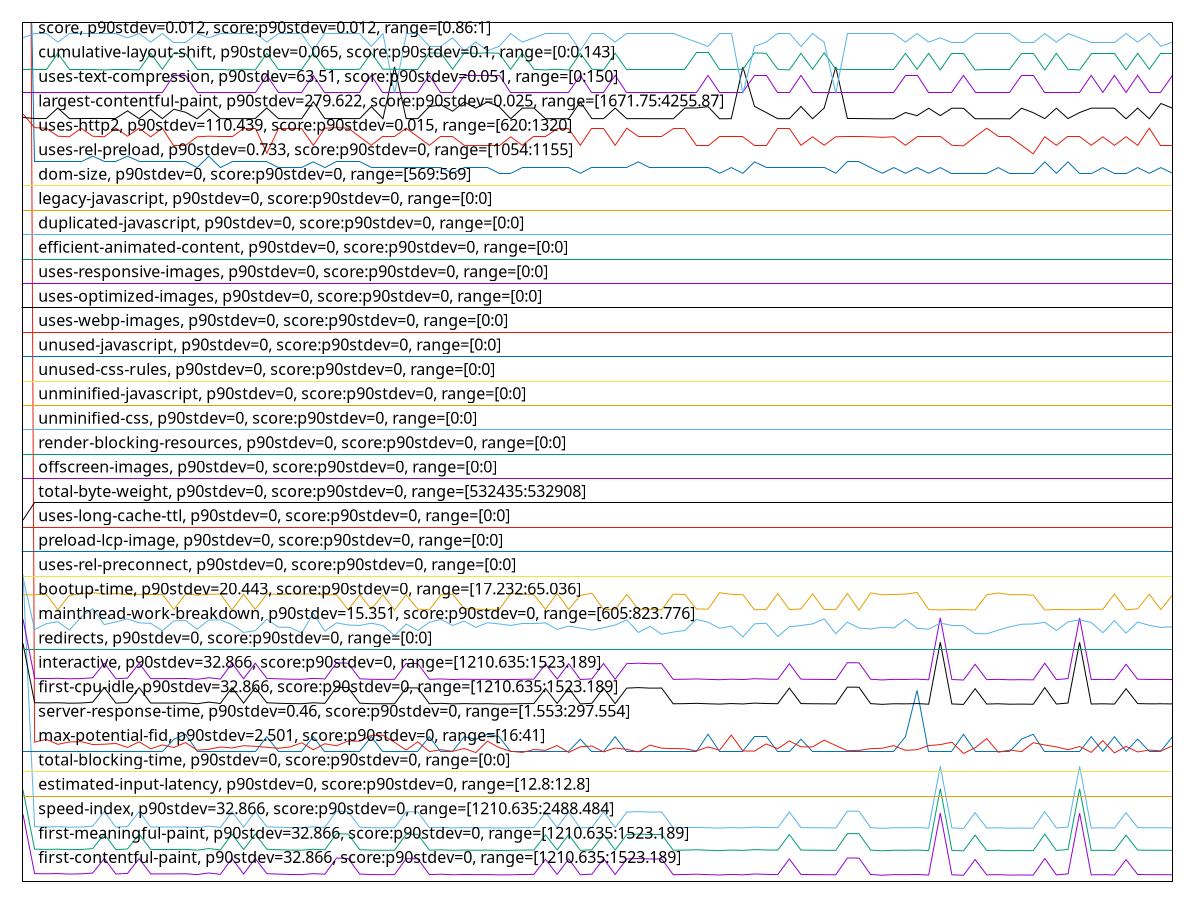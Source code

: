 reset

$firstContentfulPaintP90Stdev32866ScoreP90Stdev0Range12106351523189 <<EOF
0 2.7489579141931646
1 0.3246966432681955
2 0.315458730053356
3 0.3241316557244751
4 0.30433752502612066
5 0.31273651734270835
6 0.34590201990908653
7 0.9409977742914961
8 0.30693010856007064
9 0.33193631049507566
10 0.9387378241166182
11 0.3119783089507049
12 0.31109047138200374
13 0.31179242560298626
14 0.3168919884975967
15 0.2828288650284261
16 0.34919166599697604
17 0.2926562241222115
18 0.9419108854732645
19 0.3067784668816689
20 0.9435915807422077
21 0.3218105597115333
22 0.3022072040279422
23 0.2879406570906493
24 0.2841838567999435
25 0.321032784651349
26 0.298704770423587
27 0.9589746506825616
28 0.9435915807422077
29 0.30534520843742996
30 0.28392459844654816
31 0.2802240523268633
32 0.282647873347754
33 0.9346630654679764
34 0.9296381004958061
35 0.28204375246767377
36 0.29901783711447827
37 0.2763522978605977
38 0.28824638628097254
39 0.27962237728030637
40 0.28424255680448596
41 0.2712551807995123
42 0.2748236519089762
43 0.2858078902589476
44 0.29027153643768067
45 0.9100661330090833
46 0.29335328667614924
47 0.9221077867186587
48 0.2753641811174674
49 0.30183543733250673
50 0.9326741951751867
51 0.2869134070111592
52 0.9237827750427154
53 0.9436229689390796
54 0.9220507172697978
55 0.9253921335005817
56 0.2811045523949982
57 0.2862677069611941
58 0.2998225163434096
59 0.2810262857222767
60 0.26778943469799543
61 0.28989243224167893
62 0.2733879476312122
63 0.3077959336270677
64 0.2915213573677278
65 0.2838267651056441
66 0.924045294507474
67 0.28880892799116964
68 0.28179916911541447
69 0.2790794022382901
70 0.2746182018930785
71 0.9631350135044965
72 0.9591943680606754
73 0.28658811115265515
74 0.25743622139685307
75 0.2822956733205011
76 0.27770239796507035
77 0.28855211547129755
78 0.2647859511322501
79 2.8036671337043924
80 0.27404832268231516
81 0.2554771087452554
82 0.8999220384741271
83 0.27017901404956746
84 0.2818383024517779
85 0.2631350135044972
86 0.2687066222689669
87 0.26105605501029316
88 0.9427954619306007
89 0.2700126973700332
90 0.3119538506154793
91 2.7971041470854345
92 0.2727495850818151
93 0.28022894399390985
94 0.2695137473314233
95 0.897371034110062
96 0.2885154279684592
97 0.2776975062980238
98 0.28079393153762844
99 0.2754889186271221
EOF

$firstMeaningfulPaintP90Stdev32866ScoreP90Stdev0Range12106351523189 <<EOF
0 3.7489579141931646
1 1.3246966432681955
2 1.315458730053356
3 1.324131655724475
4 1.3043375250261207
5 1.3127365173427084
6 1.3459020199090865
7 1.9409977742914961
8 1.3069301085600706
9 1.3319363104950757
10 1.9387378241166182
11 1.3119783089507049
12 1.3110904713820037
13 1.3117924256029863
14 1.3168919884975967
15 1.282828865028426
16 1.349191665996976
17 1.2926562241222115
18 1.9419108854732645
19 1.3067784668816689
20 1.9435915807422077
21 1.3218105597115333
22 1.3022072040279422
23 1.2879406570906493
24 1.2841838567999435
25 1.321032784651349
26 1.298704770423587
27 1.9589746506825616
28 1.9435915807422077
29 1.30534520843743
30 1.2839245984465482
31 1.2802240523268633
32 1.282647873347754
33 1.9346630654679764
34 1.929638100495806
35 1.2820437524676738
36 1.2990178371144783
37 1.2763522978605977
38 1.2882463862809725
39 1.2796223772803064
40 1.284242556804486
41 1.2712551807995123
42 1.2748236519089762
43 1.2858078902589476
44 1.2902715364376807
45 1.9100661330090833
46 1.2933532866761492
47 1.9221077867186587
48 1.2753641811174674
49 1.3018354373325067
50 1.9326741951751867
51 1.2869134070111592
52 1.9237827750427154
53 1.9436229689390796
54 1.9220507172697978
55 1.9253921335005817
56 1.2811045523949982
57 1.286267706961194
58 1.2998225163434096
59 1.2810262857222767
60 1.2677894346979954
61 1.289892432241679
62 1.2733879476312122
63 1.3077959336270677
64 1.2915213573677278
65 1.283826765105644
66 1.924045294507474
67 1.2888089279911696
68 1.2817991691154145
69 1.27907940223829
70 1.2746182018930785
71 1.9631350135044965
72 1.9591943680606754
73 1.2865881111526551
74 1.257436221396853
75 1.282295673320501
76 1.2777023979650703
77 1.2885521154712976
78 1.2647859511322501
79 3.8036671337043924
80 1.2740483226823152
81 1.2554771087452554
82 1.899922038474127
83 1.2701790140495675
84 1.2818383024517779
85 1.2631350135044972
86 1.268706622268967
87 1.2610560550102932
88 1.9427954619306007
89 1.2700126973700332
90 1.3119538506154793
91 3.7971041470854345
92 1.2727495850818151
93 1.2802289439939099
94 1.2695137473314233
95 1.897371034110062
96 1.2885154279684592
97 1.2776975062980238
98 1.2807939315376284
99 1.275488918627122
EOF

$speedIndexP90Stdev32866ScoreP90Stdev0Range12106352488484 <<EOF
0 12.594256765360024
1 2.245451200327116
2 2.2362132871122764
3 2.2448862127833955
4 2.225092082085041
5 2.2334910744016288
6 2.266656576968007
7 2.8617523313504165
8 2.227684665618991
9 2.252690867553996
10 2.8594923811755386
11 2.2327328660096253
12 2.231845028440924
13 2.2325469826619067
14 2.237646545556517
15 2.2035834220873465
16 2.2699462230558964
17 2.213410781181132
18 2.862665442532185
19 2.2275330239405893
20 2.864346137801128
21 2.2425651167704537
22 2.2229617610868626
23 2.2086952141495697
24 2.204938413858864
25 2.2417873417102694
26 2.2194593274825074
27 2.879729207741482
28 2.864346137801128
29 2.2260997654963504
30 2.2046791555054686
31 2.2009786093857837
32 2.2034024304066744
33 2.855417622526897
34 2.8503926575547265
35 2.202798309526594
36 2.2197723941733987
37 2.197106854919518
38 2.209000943339893
39 2.2003769343392268
40 2.2049971138634064
41 2.1920097378584327
42 2.1955782089678966
43 2.206562447317868
44 2.211026093496601
45 2.8308206900680037
46 2.2141078437350696
47 2.842862343777579
48 2.196118738176388
49 2.222589994391427
50 2.853428752234107
51 2.2076679640700796
52 2.844537332101636
53 2.864377525998
54 2.842805274328718
55 2.846146690559502
56 2.2018591094539186
57 2.2070222640201145
58 2.22057707340233
59 2.201780842781197
60 2.188543991756916
61 2.2106469893005993
62 2.1941425046901326
63 2.228550490685988
64 2.212275914426648
65 2.2045813221645645
66 2.8447998515663944
67 2.20956348505009
68 2.202553726174335
69 2.1998339592972105
70 2.195372758951999
71 2.883889570563417
72 2.8799489251195958
73 2.2073426682115755
74 2.1781907784557735
75 2.2030502303794215
76 2.1984569550239907
77 2.209306672530218
78 2.1855405081911705
79 4.724421690763313
80 2.1948028797412356
81 2.176231665804176
82 2.8206765955330475
83 2.190933571108488
84 2.2025928595106983
85 2.1838895705634176
86 2.1894611793278873
87 2.1818106120692136
88 2.863550018989521
89 2.1907672544289536
90 2.2327084076743997
91 4.717858704144355
92 2.1935041421407355
93 2.2009835010528302
94 2.1902683043903437
95 2.8181255911689824
96 2.2092699850273796
97 2.198452063356944
98 2.201548488596549
99 2.1962434756860425
EOF

$estimatedInputLatencyP90Stdev0ScoreP90Stdev0Range128128 <<EOF
0 3.5000000000001847
1 3.5000000000001847
2 3.5000000000001847
3 3.5000000000001847
4 3.5000000000001847
5 3.5000000000001847
6 3.5000000000001847
7 3.5000000000001847
8 3.5000000000001847
9 3.5000000000001847
10 3.5000000000001847
11 3.5000000000001847
12 3.5000000000001847
13 3.5000000000001847
14 3.5000000000001847
15 3.5000000000001847
16 3.5000000000001847
17 3.5000000000001847
18 3.5000000000001847
19 3.5000000000001847
20 3.5000000000001847
21 3.5000000000001847
22 3.5000000000001847
23 3.5000000000001847
24 3.5000000000001847
25 3.5000000000001847
26 3.5000000000001847
27 3.5000000000001847
28 3.5000000000001847
29 3.5000000000001847
30 3.5000000000001847
31 3.5000000000001847
32 3.5000000000001847
33 3.5000000000001847
34 3.5000000000001847
35 3.5000000000001847
36 3.5000000000001847
37 3.5000000000001847
38 3.5000000000001847
39 3.5000000000001847
40 3.5000000000001847
41 3.5000000000001847
42 3.5000000000001847
43 3.5000000000001847
44 3.5000000000001847
45 3.5000000000001847
46 3.5000000000001847
47 3.5000000000001847
48 3.5000000000001847
49 3.5000000000001847
50 3.5000000000001847
51 3.5000000000001847
52 3.5000000000001847
53 3.5000000000001847
54 3.5000000000001847
55 3.5000000000001847
56 3.5000000000001847
57 3.5000000000001847
58 3.5000000000001847
59 3.5000000000001847
60 3.5000000000001847
61 3.5000000000001847
62 3.5000000000001847
63 3.5000000000001847
64 3.5000000000001847
65 3.5000000000001847
66 3.5000000000001847
67 3.5000000000001847
68 3.5000000000001847
69 3.5000000000001847
70 3.5000000000001847
71 3.5000000000001847
72 3.5000000000001847
73 3.5000000000001847
74 3.5000000000001847
75 3.5000000000001847
76 3.5000000000001847
77 3.5000000000001847
78 3.5000000000001847
79 3.5000000000001847
80 3.5000000000001847
81 3.5000000000001847
82 3.5000000000001847
83 3.5000000000001847
84 3.5000000000001847
85 3.5000000000001847
86 3.5000000000001847
87 3.5000000000001847
88 3.5000000000001847
89 3.5000000000001847
90 3.5000000000001847
91 3.5000000000001847
92 3.5000000000001847
93 3.5000000000001847
94 3.5000000000001847
95 3.5000000000001847
96 3.5000000000001847
97 3.5000000000001847
98 3.5000000000001847
99 3.5000000000001847
EOF

$totalBlockingTimeP90Stdev0ScoreP90Stdev0Range00 <<EOF
0 4.5
1 4.5
2 4.5
3 4.5
4 4.5
5 4.5
6 4.5
7 4.5
8 4.5
9 4.5
10 4.5
11 4.5
12 4.5
13 4.5
14 4.5
15 4.5
16 4.5
17 4.5
18 4.5
19 4.5
20 4.5
21 4.5
22 4.5
23 4.5
24 4.5
25 4.5
26 4.5
27 4.5
28 4.5
29 4.5
30 4.5
31 4.5
32 4.5
33 4.5
34 4.5
35 4.5
36 4.5
37 4.5
38 4.5
39 4.5
40 4.5
41 4.5
42 4.5
43 4.5
44 4.5
45 4.5
46 4.5
47 4.5
48 4.5
49 4.5
50 4.5
51 4.5
52 4.5
53 4.5
54 4.5
55 4.5
56 4.5
57 4.5
58 4.5
59 4.5
60 4.5
61 4.5
62 4.5
63 4.5
64 4.5
65 4.5
66 4.5
67 4.5
68 4.5
69 4.5
70 4.5
71 4.5
72 4.5
73 4.5
74 4.5
75 4.5
76 4.5
77 4.5
78 4.5
79 4.5
80 4.5
81 4.5
82 4.5
83 4.5
84 4.5
85 4.5
86 4.5
87 4.5
88 4.5
89 4.5
90 4.5
91 4.5
92 4.5
93 4.5
94 4.5
95 4.5
96 4.5
97 4.5
98 4.5
99 4.5
EOF

$maxPotentialFidP90Stdev2501ScoreP90Stdev0Range1641 <<EOF
0 5.332
1 5.332
2 5.332
3 5.332
4 5.332
5 5.332
6 5.332
7 5.332
8 5.332
9 5.332
10 5.332
11 5.332
12 5.332
13 5.832
14 6.032
15 5.332
16 5.332
17 5.332
18 5.332
19 5.332
20 5.332
21 5.932
22 5.332
23 5.332
24 5.332
25 5.932
26 5.332
27 5.332
28 5.332
29 5.332
30 5.932
31 5.332
32 5.332
33 5.332
34 5.332
35 5.932
36 5.332
37 5.332
38 5.932
39 5.832
40 6.032
41 5.932
42 5.332
43 5.332
44 5.332
45 5.332
46 5.332
47 5.332
48 5.832
49 5.332
50 5.332
51 5.932
52 5.332
53 5.332
54 5.332
55 5.332
56 5.332
57 5.332
58 5.332
59 6.032
60 5.332
61 5.332
62 5.332
63 5.932
64 5.932
65 5.332
66 5.332
67 5.832
68 5.332
69 5.332
70 5.332
71 5.332
72 5.332
73 5.332
74 5.332
75 5.332
76 5.932
77 7.832
78 5.332
79 5.332
80 5.332
81 6.032
82 5.332
83 5.332
84 5.332
85 5.332
86 5.832
87 6.032
88 5.332
89 5.332
90 5.332
91 5.332
92 5.932
93 5.332
94 5.932
95 5.332
96 5.832
97 5.332
98 5.332
99 5.932
EOF

$serverResponseTimeP90Stdev046ScoreP90Stdev0Range1553297554 <<EOF
0 103.58766777408636
1 5.706936877076412
2 5.823880398671096
3 5.619229235880399
4 5.716239202657808
5 5.729860465116279
6 5.61158803986711
7 5.623215946843854
8 5.655774086378737
9 5.491654485049834
10 5.723215946843854
11 5.436504983388704
12 5.595641196013289
13 5.490990033222591
14 5.6913222591362125
15 5.378365448504983
16 5.417900332225914
17 5.509926910299003
18 5.471056478405315
19 5.564079734219269
20 5.539495016611296
21 5.498963455149502
22 5.45909634551495
23 5.512252491694352
24 5.684013289036545
25 5.397634551495017
26 5.644478405315614
27 5.55643853820598
28 5.759428571428572
29 5.747136212624585
30 5.986671096345515
31 5.989328903654485
32 5.701621262458472
33 5.384677740863787
34 5.721554817275748
35 5.321222591362126
36 5.399295681063123
37 5.332186046511628
38 5.44846511627907
39 5.281355481727575
40 5.749129568106312
41 5.486006644518272
42 5.334511627906977
43 5.289328903654485
44 5.405940199335548
45 5.374046511627907
46 5.5717209302325585
47 5.286671096345515
48 5.521222591362126
49 5.549461794019933
50 5.310923588039867
51 5.469395348837209
52 5.412916943521594
53 5.311255813953489
54 5.588996677740864
55 5.461089700996678
56 5.447136212624585
57 5.437169435215947
58 5.3497940199335545
59 5.511920265780731
60 5.381687707641196
61 5.999960132890365
62 5.348132890365449
63 5.342152823920266
64 5.6358405315614615
65 5.441488372093024
66 5.757435215946844
67 5.518564784053156
68 5.513913621262459
69 5.791986710963455
70 5.571720930232558
71 5.359760797342193
72 5.371388704318937
73 5.4404916943521595
74 5.459096345514951
75 5.564744186046512
76 5.375707641196013
77 5.397966777408638
78 5.569395348837209
79 5.606936877076412
80 5.708265780730897
81 5.248465116279069
82 5.4783654485049835
83 5.855441860465117
84 5.295641196013289
85 5.386338870431894
86 5.321887043189369
87 5.68534219269103
88 5.592318936877076
89 5.513913621262459
90 5.397634551495017
91 5.530857142857143
92 5.2889966777408635
93 5.772385382059801
94 5.269063122923588
95 5.530524916943522
96 5.3076013289036545
97 5.386006644518273
98 5.349129568106313
99 5.554445182724253
EOF

$firstCpuIdleP90Stdev32866ScoreP90Stdev0Range12106351523189 <<EOF
0 9.748957914193165
1 7.3246966432681955
2 7.315458730053356
3 7.324131655724475
4 7.304337525026121
5 7.312736517342708
6 7.3459020199090865
7 7.940997774291496
8 7.306930108560071
9 7.331936310495076
10 7.938737824116618
11 7.311978308950705
12 7.311090471382004
13 7.311792425602986
14 7.316891988497597
15 7.282828865028426
16 7.349191665996976
17 7.2926562241222115
18 7.9419108854732645
19 7.306778466881669
20 7.943591580742208
21 7.321810559711533
22 7.302207204027942
23 7.287940657090649
24 7.2841838567999435
25 7.321032784651349
26 7.298704770423587
27 7.958974650682562
28 7.943591580742208
29 7.30534520843743
30 7.283924598446548
31 7.280224052326863
32 7.282647873347754
33 7.934663065467976
34 7.929638100495806
35 7.282043752467674
36 7.299017837114478
37 7.276352297860598
38 7.2882463862809725
39 7.279622377280306
40 7.284242556804486
41 7.271255180799512
42 7.274823651908976
43 7.285807890258948
44 7.290271536437681
45 7.910066133009083
46 7.293353286676149
47 7.922107786718659
48 7.275364181117467
49 7.301835437332507
50 7.932674195175187
51 7.286913407011159
52 7.923782775042715
53 7.94362296893908
54 7.922050717269798
55 7.925392133500582
56 7.281104552394998
57 7.286267706961194
58 7.29982251634341
59 7.281026285722277
60 7.267789434697995
61 7.289892432241679
62 7.273387947631212
63 7.307795933627068
64 7.291521357367728
65 7.283826765105644
66 7.924045294507474
67 7.28880892799117
68 7.2817991691154145
69 7.27907940223829
70 7.2746182018930785
71 7.9631350135044965
72 7.959194368060675
73 7.286588111152655
74 7.257436221396853
75 7.282295673320501
76 7.27770239796507
77 7.2885521154712976
78 7.26478595113225
79 9.803667133704392
80 7.274048322682315
81 7.255477108745255
82 7.899922038474127
83 7.2701790140495675
84 7.281838302451778
85 7.263135013504497
86 7.268706622268967
87 7.261056055010293
88 7.942795461930601
89 7.270012697370033
90 7.311953850615479
91 9.797104147085435
92 7.272749585081815
93 7.28022894399391
94 7.269513747331423
95 7.897371034110062
96 7.288515427968459
97 7.277697506298024
98 7.280793931537628
99 7.275488918627122
EOF

$interactiveP90Stdev32866ScoreP90Stdev0Range12106351523189 <<EOF
0 10.748957914193165
1 8.324696643268195
2 8.315458730053356
3 8.324131655724475
4 8.30433752502612
5 8.312736517342708
6 8.345902019909087
7 8.940997774291496
8 8.30693010856007
9 8.331936310495076
10 8.938737824116618
11 8.311978308950705
12 8.311090471382004
13 8.311792425602986
14 8.316891988497597
15 8.282828865028426
16 8.349191665996976
17 8.292656224122211
18 8.941910885473265
19 8.306778466881669
20 8.943591580742208
21 8.321810559711533
22 8.302207204027942
23 8.28794065709065
24 8.284183856799944
25 8.321032784651349
26 8.298704770423587
27 8.958974650682562
28 8.943591580742208
29 8.30534520843743
30 8.283924598446548
31 8.280224052326863
32 8.282647873347754
33 8.934663065467976
34 8.929638100495806
35 8.282043752467674
36 8.299017837114478
37 8.276352297860598
38 8.288246386280973
39 8.279622377280306
40 8.284242556804486
41 8.271255180799512
42 8.274823651908976
43 8.285807890258948
44 8.29027153643768
45 8.910066133009083
46 8.29335328667615
47 8.922107786718659
48 8.275364181117467
49 8.301835437332507
50 8.932674195175187
51 8.28691340701116
52 8.923782775042715
53 8.94362296893908
54 8.922050717269798
55 8.925392133500582
56 8.281104552394998
57 8.286267706961194
58 8.29982251634341
59 8.281026285722277
60 8.267789434697995
61 8.289892432241679
62 8.273387947631212
63 8.307795933627068
64 8.291521357367728
65 8.283826765105644
66 8.924045294507474
67 8.28880892799117
68 8.281799169115414
69 8.27907940223829
70 8.274618201893079
71 8.963135013504496
72 8.959194368060675
73 8.286588111152655
74 8.257436221396853
75 8.282295673320501
76 8.27770239796507
77 8.288552115471298
78 8.26478595113225
79 10.803667133704392
80 8.274048322682315
81 8.255477108745255
82 8.899922038474127
83 8.270179014049567
84 8.281838302451778
85 8.263135013504497
86 8.268706622268967
87 8.261056055010293
88 8.9427954619306
89 8.270012697370033
90 8.31195385061548
91 10.797104147085435
92 8.272749585081815
93 8.28022894399391
94 8.269513747331423
95 8.897371034110062
96 8.28851542796846
97 8.277697506298024
98 8.280793931537628
99 8.275488918627122
EOF

$redirectsP90Stdev0ScoreP90Stdev0Range00 <<EOF
0 9.5
1 9.5
2 9.5
3 9.5
4 9.5
5 9.5
6 9.5
7 9.5
8 9.5
9 9.5
10 9.5
11 9.5
12 9.5
13 9.5
14 9.5
15 9.5
16 9.5
17 9.5
18 9.5
19 9.5
20 9.5
21 9.5
22 9.5
23 9.5
24 9.5
25 9.5
26 9.5
27 9.5
28 9.5
29 9.5
30 9.5
31 9.5
32 9.5
33 9.5
34 9.5
35 9.5
36 9.5
37 9.5
38 9.5
39 9.5
40 9.5
41 9.5
42 9.5
43 9.5
44 9.5
45 9.5
46 9.5
47 9.5
48 9.5
49 9.5
50 9.5
51 9.5
52 9.5
53 9.5
54 9.5
55 9.5
56 9.5
57 9.5
58 9.5
59 9.5
60 9.5
61 9.5
62 9.5
63 9.5
64 9.5
65 9.5
66 9.5
67 9.5
68 9.5
69 9.5
70 9.5
71 9.5
72 9.5
73 9.5
74 9.5
75 9.5
76 9.5
77 9.5
78 9.5
79 9.5
80 9.5
81 9.5
82 9.5
83 9.5
84 9.5
85 9.5
86 9.5
87 9.5
88 9.5
89 9.5
90 9.5
91 9.5
92 9.5
93 9.5
94 9.5
95 9.5
96 9.5
97 9.5
98 9.5
99 9.5
EOF

$mainthreadWorkBreakdownP90Stdev15351ScoreP90Stdev0Range605823776 <<EOF
0 12.459694662330197
1 10.31862585294305
2 10.560976468337474
3 10.64248912696894
4 10.300591288820865
5 10.828593329507044
6 11.179240609654993
7 10.525755500286975
8 10.634677125183337
9 10.76002627383458
10 10.595661756265542
11 10.577314712071933
12 10.271977042280465
13 10.677263694917414
14 10.690700337988652
15 10.337151457177477
16 10.713556023212803
17 10.717662904151515
18 10.525800140297173
19 10.204793826924302
20 10.276039283208977
21 10.74279522989605
22 10.420494356227278
23 10.410361073911101
24 10.178813340985904
25 10.979521204004843
26 10.254388878260315
27 10.596643836490017
28 10.50946189656272
29 10.490579172246665
30 10.582805433326953
31 10.482856450481474
32 10.07663235763026
33 10.546423825011159
34 10.282690644729295
35 10.619053121612142
36 10.735876028314518
37 10.48799005165487
38 10.671371213570563
39 10.411432434155984
40 10.601911357694025
41 10.551914546266183
42 10.489820292073212
43 10.56985983036796
44 10.567717109878194
45 10.596509916459404
46 10.325768254575596
47 10.4637058861042
48 10.383800267840062
49 10.299341368535167
50 10.397951151074547
51 10.505667495695425
52 10.719850264651487
53 10.202561826414135
54 10.455402844206365
55 10.128593329507044
56 10.219971430393471
57 10.281574644474205
58 10.739045469038961
59 10.623517122632485
60 10.372550985268791
61 10.461250685543016
62 10.018153944263762
63 10.555708947133471
64 10.578609272367833
65 10.037125948600217
66 10.43460059945156
67 10.48781149161405
68 10.554503666857983
69 10.7603833939162
70 10.151761494802628
71 10.623517122632485
72 10.387371468656339
73 10.344829538932466
74 10.419244435941582
75 10.387683948727762
76 10.73489394809005
77 10.372149225176965
78 10.334383776544861
79 10.588296154581979
80 10.490266692175247
81 10.477990689369305
82 10.160823416873924
83 10.146360053568014
84 10.301528729035141
85 10.432368598941398
86 10.539459983419423
87 10.550396785919268
88 10.618472801479504
89 10.286217205535362
90 10.634900325234359
91 10.720966264906576
92 10.6106607996939
93 10.193142784261209
94 10.686816657100952
95 10.17381365984312
96 10.632266564632356
97 10.493391492889483
98 10.408575473502964
99 10.433484599196479
EOF

$bootupTimeP90Stdev20443ScoreP90Stdev0Range1723265036 <<EOF
0 11.744153395885341
1 11.748070069725403
2 11.76753292588448
3 11.1339958681243
4 11.723545665834553
5 11.790129121115607
6 11.83465868985108
7 11.770425238874065
8 11.794889386244297
9 11.754155978307653
10 11.76735215632263
11 11.767291899802014
12 11.764640612894896
13 11.143636911422915
14 11.780126538693294
15 11.731137987432211
16 11.76439958681243
17 11.777294482224328
18 11.122848411810278
19 11.769822673667901
20 11.146167685288802
21 11.778077816992338
22 11.76012137384867
23 11.77952397348713
24 11.775727812688302
25 11.77922269088405
26 11.748070069725403
27 11.744936730653352
28 11.130561246449169
29 11.751323921838685
30 11.161533098045966
31 11.739152104674185
32 11.119775329258845
33 11.746382887148146
34 11.156230524231729
35 11.134959972454162
36 11.748491865369717
37 11.772112421451322
38 11.18153826289059
39 11.1553869329431
40 11.141949728845658
41 11.132911250753207
42 11.796034260136008
43 11.77295601273995
44 11.750661100111905
45 11.150325385211328
46 11.806277868640786
47 11.143034346216751
48 11.722822587587157
49 11.809109925109754
50 11.142190754928123
51 11.148035637427908
52 11.761025221657915
53 11.155688215546183
54 11.14502281139709
55 11.133935611603684
56 11.770726521477146
57 11.758253421709563
58 11.16412412843247
59 11.159424119824395
60 11.830742016011019
61 11.761989325987777
62 11.750299560988207
63 11.132670224670742
64 11.138394594129293
65 11.793985538435052
66 11.143154859257985
67 11.162376689334597
68 11.781873977791168
69 11.145745889644486
70 11.134056124644918
71 11.7974804166308
72 11.118811224928983
73 11.822125333562882
74 11.7454790393389
75 11.760061117328053
76 11.773920117069812
77 11.83893690281484
78 11.143154859257985
79 11.12411379874322
80 11.144781785314626
81 11.140624085392098
82 11.119293277093915
83 11.745057243694585
84 11.819413790135147
85 11.752348282689162
86 11.752589308771627
87 11.733066196091935
88 11.122125333562883
89 11.14634845485065
90 11.136948437634501
91 11.134417663768614
92 11.149059998278386
93 11.1524343634329
94 11.777716277868642
95 11.131103555134716
96 11.169848497891023
97 11.772232934492553
98 11.138153568046828
99 11.739152104674185
EOF

$usesRelPreconnectP90Stdev0ScoreP90Stdev0Range00 <<EOF
0 12.5
1 12.5
2 12.5
3 12.5
4 12.5
5 12.5
6 12.5
7 12.5
8 12.5
9 12.5
10 12.5
11 12.5
12 12.5
13 12.5
14 12.5
15 12.5
16 12.5
17 12.5
18 12.5
19 12.5
20 12.5
21 12.5
22 12.5
23 12.5
24 12.5
25 12.5
26 12.5
27 12.5
28 12.5
29 12.5
30 12.5
31 12.5
32 12.5
33 12.5
34 12.5
35 12.5
36 12.5
37 12.5
38 12.5
39 12.5
40 12.5
41 12.5
42 12.5
43 12.5
44 12.5
45 12.5
46 12.5
47 12.5
48 12.5
49 12.5
50 12.5
51 12.5
52 12.5
53 12.5
54 12.5
55 12.5
56 12.5
57 12.5
58 12.5
59 12.5
60 12.5
61 12.5
62 12.5
63 12.5
64 12.5
65 12.5
66 12.5
67 12.5
68 12.5
69 12.5
70 12.5
71 12.5
72 12.5
73 12.5
74 12.5
75 12.5
76 12.5
77 12.5
78 12.5
79 12.5
80 12.5
81 12.5
82 12.5
83 12.5
84 12.5
85 12.5
86 12.5
87 12.5
88 12.5
89 12.5
90 12.5
91 12.5
92 12.5
93 12.5
94 12.5
95 12.5
96 12.5
97 12.5
98 12.5
99 12.5
EOF

$preloadLcpImageP90Stdev0ScoreP90Stdev0Range00 <<EOF
0 13.5
1 13.5
2 13.5
3 13.5
4 13.5
5 13.5
6 13.5
7 13.5
8 13.5
9 13.5
10 13.5
11 13.5
12 13.5
13 13.5
14 13.5
15 13.5
16 13.5
17 13.5
18 13.5
19 13.5
20 13.5
21 13.5
22 13.5
23 13.5
24 13.5
25 13.5
26 13.5
27 13.5
28 13.5
29 13.5
30 13.5
31 13.5
32 13.5
33 13.5
34 13.5
35 13.5
36 13.5
37 13.5
38 13.5
39 13.5
40 13.5
41 13.5
42 13.5
43 13.5
44 13.5
45 13.5
46 13.5
47 13.5
48 13.5
49 13.5
50 13.5
51 13.5
52 13.5
53 13.5
54 13.5
55 13.5
56 13.5
57 13.5
58 13.5
59 13.5
60 13.5
61 13.5
62 13.5
63 13.5
64 13.5
65 13.5
66 13.5
67 13.5
68 13.5
69 13.5
70 13.5
71 13.5
72 13.5
73 13.5
74 13.5
75 13.5
76 13.5
77 13.5
78 13.5
79 13.5
80 13.5
81 13.5
82 13.5
83 13.5
84 13.5
85 13.5
86 13.5
87 13.5
88 13.5
89 13.5
90 13.5
91 13.5
92 13.5
93 13.5
94 13.5
95 13.5
96 13.5
97 13.5
98 13.5
99 13.5
EOF

$usesLongCacheTtlP90Stdev0ScoreP90Stdev0Range00 <<EOF
0 14.5
1 14.5
2 14.5
3 14.5
4 14.5
5 14.5
6 14.5
7 14.5
8 14.5
9 14.5
10 14.5
11 14.5
12 14.5
13 14.5
14 14.5
15 14.5
16 14.5
17 14.5
18 14.5
19 14.5
20 14.5
21 14.5
22 14.5
23 14.5
24 14.5
25 14.5
26 14.5
27 14.5
28 14.5
29 14.5
30 14.5
31 14.5
32 14.5
33 14.5
34 14.5
35 14.5
36 14.5
37 14.5
38 14.5
39 14.5
40 14.5
41 14.5
42 14.5
43 14.5
44 14.5
45 14.5
46 14.5
47 14.5
48 14.5
49 14.5
50 14.5
51 14.5
52 14.5
53 14.5
54 14.5
55 14.5
56 14.5
57 14.5
58 14.5
59 14.5
60 14.5
61 14.5
62 14.5
63 14.5
64 14.5
65 14.5
66 14.5
67 14.5
68 14.5
69 14.5
70 14.5
71 14.5
72 14.5
73 14.5
74 14.5
75 14.5
76 14.5
77 14.5
78 14.5
79 14.5
80 14.5
81 14.5
82 14.5
83 14.5
84 14.5
85 14.5
86 14.5
87 14.5
88 14.5
89 14.5
90 14.5
91 14.5
92 14.5
93 14.5
94 14.5
95 14.5
96 14.5
97 14.5
98 14.5
99 14.5
EOF

$totalByteWeightP90Stdev0ScoreP90Stdev0Range532435532908 <<EOF
0 14.807000000000016
1 15.506999999999948
2 15.506999999999948
3 15.506999999999948
4 15.506999999999948
5 15.506999999999948
6 15.506999999999948
7 15.506999999999948
8 15.506999999999948
9 15.506999999999948
10 15.506999999999948
11 15.506999999999948
12 15.506999999999948
13 15.506999999999948
14 15.506999999999948
15 15.506999999999948
16 15.506999999999948
17 15.506999999999948
18 15.506999999999948
19 15.506999999999948
20 15.506999999999948
21 15.506999999999948
22 15.506999999999948
23 15.506999999999948
24 15.506999999999948
25 15.506999999999948
26 15.506999999999948
27 15.506999999999948
28 15.506999999999948
29 15.506999999999948
30 15.506999999999948
31 15.506999999999948
32 15.506999999999948
33 15.506999999999948
34 15.506999999999948
35 15.506999999999948
36 15.506999999999948
37 15.506999999999948
38 15.506999999999948
39 15.506999999999948
40 15.506999999999948
41 15.506999999999948
42 15.506999999999948
43 15.506999999999948
44 15.506999999999948
45 15.506999999999948
46 15.506999999999948
47 15.506999999999948
48 15.506999999999948
49 15.506999999999948
50 15.506999999999948
51 15.506999999999948
52 15.506999999999948
53 15.506999999999948
54 15.506999999999948
55 15.506999999999948
56 15.506999999999948
57 15.506999999999948
58 15.506999999999948
59 15.506999999999948
60 15.506999999999948
61 15.506999999999948
62 15.506999999999948
63 15.506999999999948
64 15.506999999999948
65 15.506999999999948
66 15.506999999999948
67 15.506999999999948
68 15.506999999999948
69 15.506999999999948
70 15.506999999999948
71 15.506999999999948
72 15.506999999999948
73 15.506999999999948
74 15.506999999999948
75 15.506999999999948
76 15.506999999999948
77 15.506999999999948
78 15.506999999999948
79 15.506999999999948
80 15.506999999999948
81 15.506999999999948
82 15.506999999999948
83 15.506999999999948
84 15.506999999999948
85 15.506999999999948
86 15.506999999999948
87 15.506999999999948
88 15.506999999999948
89 15.506999999999948
90 15.506999999999948
91 15.506999999999948
92 15.506999999999948
93 15.506999999999948
94 15.506999999999948
95 15.506999999999948
96 15.506999999999948
97 15.506999999999948
98 15.506999999999948
99 15.506999999999948
EOF

$offscreenImagesP90Stdev0ScoreP90Stdev0Range00 <<EOF
0 16.5
1 16.5
2 16.5
3 16.5
4 16.5
5 16.5
6 16.5
7 16.5
8 16.5
9 16.5
10 16.5
11 16.5
12 16.5
13 16.5
14 16.5
15 16.5
16 16.5
17 16.5
18 16.5
19 16.5
20 16.5
21 16.5
22 16.5
23 16.5
24 16.5
25 16.5
26 16.5
27 16.5
28 16.5
29 16.5
30 16.5
31 16.5
32 16.5
33 16.5
34 16.5
35 16.5
36 16.5
37 16.5
38 16.5
39 16.5
40 16.5
41 16.5
42 16.5
43 16.5
44 16.5
45 16.5
46 16.5
47 16.5
48 16.5
49 16.5
50 16.5
51 16.5
52 16.5
53 16.5
54 16.5
55 16.5
56 16.5
57 16.5
58 16.5
59 16.5
60 16.5
61 16.5
62 16.5
63 16.5
64 16.5
65 16.5
66 16.5
67 16.5
68 16.5
69 16.5
70 16.5
71 16.5
72 16.5
73 16.5
74 16.5
75 16.5
76 16.5
77 16.5
78 16.5
79 16.5
80 16.5
81 16.5
82 16.5
83 16.5
84 16.5
85 16.5
86 16.5
87 16.5
88 16.5
89 16.5
90 16.5
91 16.5
92 16.5
93 16.5
94 16.5
95 16.5
96 16.5
97 16.5
98 16.5
99 16.5
EOF

$renderBlockingResourcesP90Stdev0ScoreP90Stdev0Range00 <<EOF
0 17.5
1 17.5
2 17.5
3 17.5
4 17.5
5 17.5
6 17.5
7 17.5
8 17.5
9 17.5
10 17.5
11 17.5
12 17.5
13 17.5
14 17.5
15 17.5
16 17.5
17 17.5
18 17.5
19 17.5
20 17.5
21 17.5
22 17.5
23 17.5
24 17.5
25 17.5
26 17.5
27 17.5
28 17.5
29 17.5
30 17.5
31 17.5
32 17.5
33 17.5
34 17.5
35 17.5
36 17.5
37 17.5
38 17.5
39 17.5
40 17.5
41 17.5
42 17.5
43 17.5
44 17.5
45 17.5
46 17.5
47 17.5
48 17.5
49 17.5
50 17.5
51 17.5
52 17.5
53 17.5
54 17.5
55 17.5
56 17.5
57 17.5
58 17.5
59 17.5
60 17.5
61 17.5
62 17.5
63 17.5
64 17.5
65 17.5
66 17.5
67 17.5
68 17.5
69 17.5
70 17.5
71 17.5
72 17.5
73 17.5
74 17.5
75 17.5
76 17.5
77 17.5
78 17.5
79 17.5
80 17.5
81 17.5
82 17.5
83 17.5
84 17.5
85 17.5
86 17.5
87 17.5
88 17.5
89 17.5
90 17.5
91 17.5
92 17.5
93 17.5
94 17.5
95 17.5
96 17.5
97 17.5
98 17.5
99 17.5
EOF

$unminifiedCssP90Stdev0ScoreP90Stdev0Range00 <<EOF
0 18.5
1 18.5
2 18.5
3 18.5
4 18.5
5 18.5
6 18.5
7 18.5
8 18.5
9 18.5
10 18.5
11 18.5
12 18.5
13 18.5
14 18.5
15 18.5
16 18.5
17 18.5
18 18.5
19 18.5
20 18.5
21 18.5
22 18.5
23 18.5
24 18.5
25 18.5
26 18.5
27 18.5
28 18.5
29 18.5
30 18.5
31 18.5
32 18.5
33 18.5
34 18.5
35 18.5
36 18.5
37 18.5
38 18.5
39 18.5
40 18.5
41 18.5
42 18.5
43 18.5
44 18.5
45 18.5
46 18.5
47 18.5
48 18.5
49 18.5
50 18.5
51 18.5
52 18.5
53 18.5
54 18.5
55 18.5
56 18.5
57 18.5
58 18.5
59 18.5
60 18.5
61 18.5
62 18.5
63 18.5
64 18.5
65 18.5
66 18.5
67 18.5
68 18.5
69 18.5
70 18.5
71 18.5
72 18.5
73 18.5
74 18.5
75 18.5
76 18.5
77 18.5
78 18.5
79 18.5
80 18.5
81 18.5
82 18.5
83 18.5
84 18.5
85 18.5
86 18.5
87 18.5
88 18.5
89 18.5
90 18.5
91 18.5
92 18.5
93 18.5
94 18.5
95 18.5
96 18.5
97 18.5
98 18.5
99 18.5
EOF

$unminifiedJavascriptP90Stdev0ScoreP90Stdev0Range00 <<EOF
0 19.5
1 19.5
2 19.5
3 19.5
4 19.5
5 19.5
6 19.5
7 19.5
8 19.5
9 19.5
10 19.5
11 19.5
12 19.5
13 19.5
14 19.5
15 19.5
16 19.5
17 19.5
18 19.5
19 19.5
20 19.5
21 19.5
22 19.5
23 19.5
24 19.5
25 19.5
26 19.5
27 19.5
28 19.5
29 19.5
30 19.5
31 19.5
32 19.5
33 19.5
34 19.5
35 19.5
36 19.5
37 19.5
38 19.5
39 19.5
40 19.5
41 19.5
42 19.5
43 19.5
44 19.5
45 19.5
46 19.5
47 19.5
48 19.5
49 19.5
50 19.5
51 19.5
52 19.5
53 19.5
54 19.5
55 19.5
56 19.5
57 19.5
58 19.5
59 19.5
60 19.5
61 19.5
62 19.5
63 19.5
64 19.5
65 19.5
66 19.5
67 19.5
68 19.5
69 19.5
70 19.5
71 19.5
72 19.5
73 19.5
74 19.5
75 19.5
76 19.5
77 19.5
78 19.5
79 19.5
80 19.5
81 19.5
82 19.5
83 19.5
84 19.5
85 19.5
86 19.5
87 19.5
88 19.5
89 19.5
90 19.5
91 19.5
92 19.5
93 19.5
94 19.5
95 19.5
96 19.5
97 19.5
98 19.5
99 19.5
EOF

$unusedCssRulesP90Stdev0ScoreP90Stdev0Range00 <<EOF
0 20.5
1 20.5
2 20.5
3 20.5
4 20.5
5 20.5
6 20.5
7 20.5
8 20.5
9 20.5
10 20.5
11 20.5
12 20.5
13 20.5
14 20.5
15 20.5
16 20.5
17 20.5
18 20.5
19 20.5
20 20.5
21 20.5
22 20.5
23 20.5
24 20.5
25 20.5
26 20.5
27 20.5
28 20.5
29 20.5
30 20.5
31 20.5
32 20.5
33 20.5
34 20.5
35 20.5
36 20.5
37 20.5
38 20.5
39 20.5
40 20.5
41 20.5
42 20.5
43 20.5
44 20.5
45 20.5
46 20.5
47 20.5
48 20.5
49 20.5
50 20.5
51 20.5
52 20.5
53 20.5
54 20.5
55 20.5
56 20.5
57 20.5
58 20.5
59 20.5
60 20.5
61 20.5
62 20.5
63 20.5
64 20.5
65 20.5
66 20.5
67 20.5
68 20.5
69 20.5
70 20.5
71 20.5
72 20.5
73 20.5
74 20.5
75 20.5
76 20.5
77 20.5
78 20.5
79 20.5
80 20.5
81 20.5
82 20.5
83 20.5
84 20.5
85 20.5
86 20.5
87 20.5
88 20.5
89 20.5
90 20.5
91 20.5
92 20.5
93 20.5
94 20.5
95 20.5
96 20.5
97 20.5
98 20.5
99 20.5
EOF

$unusedJavascriptP90Stdev0ScoreP90Stdev0Range00 <<EOF
0 21.5
1 21.5
2 21.5
3 21.5
4 21.5
5 21.5
6 21.5
7 21.5
8 21.5
9 21.5
10 21.5
11 21.5
12 21.5
13 21.5
14 21.5
15 21.5
16 21.5
17 21.5
18 21.5
19 21.5
20 21.5
21 21.5
22 21.5
23 21.5
24 21.5
25 21.5
26 21.5
27 21.5
28 21.5
29 21.5
30 21.5
31 21.5
32 21.5
33 21.5
34 21.5
35 21.5
36 21.5
37 21.5
38 21.5
39 21.5
40 21.5
41 21.5
42 21.5
43 21.5
44 21.5
45 21.5
46 21.5
47 21.5
48 21.5
49 21.5
50 21.5
51 21.5
52 21.5
53 21.5
54 21.5
55 21.5
56 21.5
57 21.5
58 21.5
59 21.5
60 21.5
61 21.5
62 21.5
63 21.5
64 21.5
65 21.5
66 21.5
67 21.5
68 21.5
69 21.5
70 21.5
71 21.5
72 21.5
73 21.5
74 21.5
75 21.5
76 21.5
77 21.5
78 21.5
79 21.5
80 21.5
81 21.5
82 21.5
83 21.5
84 21.5
85 21.5
86 21.5
87 21.5
88 21.5
89 21.5
90 21.5
91 21.5
92 21.5
93 21.5
94 21.5
95 21.5
96 21.5
97 21.5
98 21.5
99 21.5
EOF

$usesWebpImagesP90Stdev0ScoreP90Stdev0Range00 <<EOF
0 22.5
1 22.5
2 22.5
3 22.5
4 22.5
5 22.5
6 22.5
7 22.5
8 22.5
9 22.5
10 22.5
11 22.5
12 22.5
13 22.5
14 22.5
15 22.5
16 22.5
17 22.5
18 22.5
19 22.5
20 22.5
21 22.5
22 22.5
23 22.5
24 22.5
25 22.5
26 22.5
27 22.5
28 22.5
29 22.5
30 22.5
31 22.5
32 22.5
33 22.5
34 22.5
35 22.5
36 22.5
37 22.5
38 22.5
39 22.5
40 22.5
41 22.5
42 22.5
43 22.5
44 22.5
45 22.5
46 22.5
47 22.5
48 22.5
49 22.5
50 22.5
51 22.5
52 22.5
53 22.5
54 22.5
55 22.5
56 22.5
57 22.5
58 22.5
59 22.5
60 22.5
61 22.5
62 22.5
63 22.5
64 22.5
65 22.5
66 22.5
67 22.5
68 22.5
69 22.5
70 22.5
71 22.5
72 22.5
73 22.5
74 22.5
75 22.5
76 22.5
77 22.5
78 22.5
79 22.5
80 22.5
81 22.5
82 22.5
83 22.5
84 22.5
85 22.5
86 22.5
87 22.5
88 22.5
89 22.5
90 22.5
91 22.5
92 22.5
93 22.5
94 22.5
95 22.5
96 22.5
97 22.5
98 22.5
99 22.5
EOF

$usesOptimizedImagesP90Stdev0ScoreP90Stdev0Range00 <<EOF
0 23.5
1 23.5
2 23.5
3 23.5
4 23.5
5 23.5
6 23.5
7 23.5
8 23.5
9 23.5
10 23.5
11 23.5
12 23.5
13 23.5
14 23.5
15 23.5
16 23.5
17 23.5
18 23.5
19 23.5
20 23.5
21 23.5
22 23.5
23 23.5
24 23.5
25 23.5
26 23.5
27 23.5
28 23.5
29 23.5
30 23.5
31 23.5
32 23.5
33 23.5
34 23.5
35 23.5
36 23.5
37 23.5
38 23.5
39 23.5
40 23.5
41 23.5
42 23.5
43 23.5
44 23.5
45 23.5
46 23.5
47 23.5
48 23.5
49 23.5
50 23.5
51 23.5
52 23.5
53 23.5
54 23.5
55 23.5
56 23.5
57 23.5
58 23.5
59 23.5
60 23.5
61 23.5
62 23.5
63 23.5
64 23.5
65 23.5
66 23.5
67 23.5
68 23.5
69 23.5
70 23.5
71 23.5
72 23.5
73 23.5
74 23.5
75 23.5
76 23.5
77 23.5
78 23.5
79 23.5
80 23.5
81 23.5
82 23.5
83 23.5
84 23.5
85 23.5
86 23.5
87 23.5
88 23.5
89 23.5
90 23.5
91 23.5
92 23.5
93 23.5
94 23.5
95 23.5
96 23.5
97 23.5
98 23.5
99 23.5
EOF

$usesResponsiveImagesP90Stdev0ScoreP90Stdev0Range00 <<EOF
0 24.5
1 24.5
2 24.5
3 24.5
4 24.5
5 24.5
6 24.5
7 24.5
8 24.5
9 24.5
10 24.5
11 24.5
12 24.5
13 24.5
14 24.5
15 24.5
16 24.5
17 24.5
18 24.5
19 24.5
20 24.5
21 24.5
22 24.5
23 24.5
24 24.5
25 24.5
26 24.5
27 24.5
28 24.5
29 24.5
30 24.5
31 24.5
32 24.5
33 24.5
34 24.5
35 24.5
36 24.5
37 24.5
38 24.5
39 24.5
40 24.5
41 24.5
42 24.5
43 24.5
44 24.5
45 24.5
46 24.5
47 24.5
48 24.5
49 24.5
50 24.5
51 24.5
52 24.5
53 24.5
54 24.5
55 24.5
56 24.5
57 24.5
58 24.5
59 24.5
60 24.5
61 24.5
62 24.5
63 24.5
64 24.5
65 24.5
66 24.5
67 24.5
68 24.5
69 24.5
70 24.5
71 24.5
72 24.5
73 24.5
74 24.5
75 24.5
76 24.5
77 24.5
78 24.5
79 24.5
80 24.5
81 24.5
82 24.5
83 24.5
84 24.5
85 24.5
86 24.5
87 24.5
88 24.5
89 24.5
90 24.5
91 24.5
92 24.5
93 24.5
94 24.5
95 24.5
96 24.5
97 24.5
98 24.5
99 24.5
EOF

$efficientAnimatedContentP90Stdev0ScoreP90Stdev0Range00 <<EOF
0 25.5
1 25.5
2 25.5
3 25.5
4 25.5
5 25.5
6 25.5
7 25.5
8 25.5
9 25.5
10 25.5
11 25.5
12 25.5
13 25.5
14 25.5
15 25.5
16 25.5
17 25.5
18 25.5
19 25.5
20 25.5
21 25.5
22 25.5
23 25.5
24 25.5
25 25.5
26 25.5
27 25.5
28 25.5
29 25.5
30 25.5
31 25.5
32 25.5
33 25.5
34 25.5
35 25.5
36 25.5
37 25.5
38 25.5
39 25.5
40 25.5
41 25.5
42 25.5
43 25.5
44 25.5
45 25.5
46 25.5
47 25.5
48 25.5
49 25.5
50 25.5
51 25.5
52 25.5
53 25.5
54 25.5
55 25.5
56 25.5
57 25.5
58 25.5
59 25.5
60 25.5
61 25.5
62 25.5
63 25.5
64 25.5
65 25.5
66 25.5
67 25.5
68 25.5
69 25.5
70 25.5
71 25.5
72 25.5
73 25.5
74 25.5
75 25.5
76 25.5
77 25.5
78 25.5
79 25.5
80 25.5
81 25.5
82 25.5
83 25.5
84 25.5
85 25.5
86 25.5
87 25.5
88 25.5
89 25.5
90 25.5
91 25.5
92 25.5
93 25.5
94 25.5
95 25.5
96 25.5
97 25.5
98 25.5
99 25.5
EOF

$duplicatedJavascriptP90Stdev0ScoreP90Stdev0Range00 <<EOF
0 26.5
1 26.5
2 26.5
3 26.5
4 26.5
5 26.5
6 26.5
7 26.5
8 26.5
9 26.5
10 26.5
11 26.5
12 26.5
13 26.5
14 26.5
15 26.5
16 26.5
17 26.5
18 26.5
19 26.5
20 26.5
21 26.5
22 26.5
23 26.5
24 26.5
25 26.5
26 26.5
27 26.5
28 26.5
29 26.5
30 26.5
31 26.5
32 26.5
33 26.5
34 26.5
35 26.5
36 26.5
37 26.5
38 26.5
39 26.5
40 26.5
41 26.5
42 26.5
43 26.5
44 26.5
45 26.5
46 26.5
47 26.5
48 26.5
49 26.5
50 26.5
51 26.5
52 26.5
53 26.5
54 26.5
55 26.5
56 26.5
57 26.5
58 26.5
59 26.5
60 26.5
61 26.5
62 26.5
63 26.5
64 26.5
65 26.5
66 26.5
67 26.5
68 26.5
69 26.5
70 26.5
71 26.5
72 26.5
73 26.5
74 26.5
75 26.5
76 26.5
77 26.5
78 26.5
79 26.5
80 26.5
81 26.5
82 26.5
83 26.5
84 26.5
85 26.5
86 26.5
87 26.5
88 26.5
89 26.5
90 26.5
91 26.5
92 26.5
93 26.5
94 26.5
95 26.5
96 26.5
97 26.5
98 26.5
99 26.5
EOF

$legacyJavascriptP90Stdev0ScoreP90Stdev0Range00 <<EOF
0 27.5
1 27.5
2 27.5
3 27.5
4 27.5
5 27.5
6 27.5
7 27.5
8 27.5
9 27.5
10 27.5
11 27.5
12 27.5
13 27.5
14 27.5
15 27.5
16 27.5
17 27.5
18 27.5
19 27.5
20 27.5
21 27.5
22 27.5
23 27.5
24 27.5
25 27.5
26 27.5
27 27.5
28 27.5
29 27.5
30 27.5
31 27.5
32 27.5
33 27.5
34 27.5
35 27.5
36 27.5
37 27.5
38 27.5
39 27.5
40 27.5
41 27.5
42 27.5
43 27.5
44 27.5
45 27.5
46 27.5
47 27.5
48 27.5
49 27.5
50 27.5
51 27.5
52 27.5
53 27.5
54 27.5
55 27.5
56 27.5
57 27.5
58 27.5
59 27.5
60 27.5
61 27.5
62 27.5
63 27.5
64 27.5
65 27.5
66 27.5
67 27.5
68 27.5
69 27.5
70 27.5
71 27.5
72 27.5
73 27.5
74 27.5
75 27.5
76 27.5
77 27.5
78 27.5
79 27.5
80 27.5
81 27.5
82 27.5
83 27.5
84 27.5
85 27.5
86 27.5
87 27.5
88 27.5
89 27.5
90 27.5
91 27.5
92 27.5
93 27.5
94 27.5
95 27.5
96 27.5
97 27.5
98 27.5
99 27.5
EOF

$domSizeP90Stdev0ScoreP90Stdev0Range569569 <<EOF
0 28.5
1 28.5
2 28.5
3 28.5
4 28.5
5 28.5
6 28.5
7 28.5
8 28.5
9 28.5
10 28.5
11 28.5
12 28.5
13 28.5
14 28.5
15 28.5
16 28.5
17 28.5
18 28.5
19 28.5
20 28.5
21 28.5
22 28.5
23 28.5
24 28.5
25 28.5
26 28.5
27 28.5
28 28.5
29 28.5
30 28.5
31 28.5
32 28.5
33 28.5
34 28.5
35 28.5
36 28.5
37 28.5
38 28.5
39 28.5
40 28.5
41 28.5
42 28.5
43 28.5
44 28.5
45 28.5
46 28.5
47 28.5
48 28.5
49 28.5
50 28.5
51 28.5
52 28.5
53 28.5
54 28.5
55 28.5
56 28.5
57 28.5
58 28.5
59 28.5
60 28.5
61 28.5
62 28.5
63 28.5
64 28.5
65 28.5
66 28.5
67 28.5
68 28.5
69 28.5
70 28.5
71 28.5
72 28.5
73 28.5
74 28.5
75 28.5
76 28.5
77 28.5
78 28.5
79 28.5
80 28.5
81 28.5
82 28.5
83 28.5
84 28.5
85 28.5
86 28.5
87 28.5
88 28.5
89 28.5
90 28.5
91 28.5
92 28.5
93 28.5
94 28.5
95 28.5
96 28.5
97 28.5
98 28.5
99 28.5
EOF

$usesRelPreloadP90Stdev0733ScoreP90Stdev0Range10541155 <<EOF
0 52.58133333333336
1 29.48133333333334
2 29.48133333333334
3 29.48133333333334
4 29.48133333333334
5 29.48133333333334
6 29.71466666666666
7 29.48133333333334
8 29.48133333333334
9 29.71466666666666
10 29.48133333333334
11 29.48133333333334
12 29.48133333333334
13 29.48133333333334
14 29.48133333333334
15 29.24799999999999
16 29.71466666666666
17 29.24799999999999
18 29.48133333333334
19 29.48133333333334
20 29.48133333333334
21 29.48133333333334
22 29.24799999999999
23 29.24799999999999
24 29.24799999999999
25 29.48133333333334
26 29.24799999999999
27 29.48133333333334
28 29.48133333333334
29 29.48133333333334
30 29.24799999999999
31 29.24799999999999
32 29.24799999999999
33 29.24799999999999
34 29.24799999999999
35 29.24799999999999
36 29.24799999999999
37 29.01466666666667
38 29.24799999999999
39 29.24799999999999
40 29.24799999999999
41 29.01466666666667
42 29.01466666666667
43 29.24799999999999
44 29.24799999999999
45 29.24799999999999
46 29.24799999999999
47 29.24799999999999
48 29.01466666666667
49 29.24799999999999
50 29.24799999999999
51 29.24799999999999
52 29.24799999999999
53 29.48133333333334
54 29.24799999999999
55 29.24799999999999
56 29.24799999999999
57 29.24799999999999
58 29.24799999999999
59 29.24799999999999
60 29.01466666666667
61 29.24799999999999
62 29.01466666666667
63 29.48133333333334
64 29.24799999999999
65 29.24799999999999
66 29.24799999999999
67 29.24799999999999
68 29.24799999999999
69 29.24799999999999
70 29.01466666666667
71 29.48133333333334
72 29.48133333333334
73 29.24799999999999
74 29.01466666666667
75 29.24799999999999
76 29.01466666666667
77 29.24799999999999
78 29.01466666666667
79 29.24799999999999
80 29.01466666666667
81 29.01466666666667
82 29.01466666666667
83 29.01466666666667
84 29.24799999999999
85 29.01466666666667
86 29.01466666666667
87 29.01466666666667
88 29.48133333333334
89 29.01466666666667
90 29.48133333333334
91 29.01466666666667
92 29.01466666666667
93 29.24799999999999
94 29.01466666666667
95 29.01466666666667
96 29.24799999999999
97 29.01466666666667
98 29.24799999999999
99 29.01466666666667
EOF

$usesHttp2P90Stdev110439ScoreP90Stdev0015Range6201320 <<EOF
0 31.44336666666667
1 30.883366666666667
2 30.860033333333334
3 30.53336666666667
4 30.510033333333336
5 30.860033333333334
6 30.53336666666667
7 30.510033333333336
8 30.860033333333334
9 30.53336666666667
10 30.860033333333334
11 30.510033333333336
12 30.860033333333334
13 30.160033333333335
14 30.160033333333335
15 30.510033333333336
16 30.53336666666667
17 30.510033333333336
18 30.510033333333336
19 30.860033333333334
20 30.860033333333334
21 29.833366666666667
22 30.860033333333334
23 30.860033333333334
24 30.860033333333334
25 30.160033333333335
26 30.860033333333334
27 30.883366666666667
28 30.860033333333334
29 30.510033333333336
30 30.160033333333335
31 30.510033333333336
32 30.510033333333336
33 30.860033333333334
34 30.510033333333336
35 30.160033333333335
36 30.510033333333336
37 30.510033333333336
38 30.160033333333335
39 30.160033333333335
40 30.160033333333335
41 30.160033333333335
42 30.510033333333336
43 30.160033333333335
44 30.510033333333336
45 30.510033333333336
46 30.860033333333334
47 30.860033333333334
48 30.160033333333335
49 30.860033333333334
50 30.860033333333334
51 30.160033333333335
52 30.860033333333334
53 30.510033333333336
54 30.510033333333336
55 30.510033333333336
56 30.860033333333334
57 30.860033333333334
58 30.160033333333335
59 30.160033333333335
60 30.510033333333336
61 30.510033333333336
62 30.510033333333336
63 30.160033333333335
64 30.160033333333335
65 30.860033333333334
66 30.860033333333334
67 30.160033333333335
68 30.510033333333336
69 30.160033333333335
70 30.510033333333336
71 30.53336666666667
72 30.53336666666667
73 30.510033333333336
74 30.486700000000003
75 30.510033333333336
76 30.160033333333335
77 30.510033333333336
78 30.510033333333336
79 30.510033333333336
80 30.160033333333335
81 30.1367
82 30.510033333333336
83 30.860033333333334
84 30.510033333333336
85 30.510033333333336
86 30.160033333333335
87 29.810033333333333
88 30.510033333333336
89 30.160033333333335
90 30.510033333333336
91 30.510033333333336
92 30.160033333333335
93 30.510033333333336
94 30.160033333333335
95 30.510033333333336
96 30.160033333333335
97 30.860033333333334
98 30.160033333333335
99 30.160033333333335
EOF

$largestContentfulPaintP90Stdev279622ScoreP90Stdev0025Range167175425587 <<EOF
0 31.301451536396797
1 31.257624706264977
2 31.255758799288614
3 31.692391529645214
4 31.253512498250352
5 31.255208956962775
6 31.261907844598323
7 31.25396403094201
8 31.254036157608294
9 31.570594744057374
10 31.253572768478342
11 31.62556950795781
12 31.25487648267231
13 31.63997557450207
14 31.513029842408173
15 31.24916810165249
16 31.651306624373216
17 31.251153067030046
18 31.25412211678592
19 31.254005528476036
20 31.254413093542357
21 31.691883637703473
22 31.25308220834397
23 31.250200599820506
24 31.249441787769754
25 31.946410985731106
26 31.252374774192486
27 31.257076345993923
28 31.254413093542357
29 31.25371603377438
30 31.745345882357785
31 31.248641972203238
32 33.3717096609388
33 31.252867310399907
34 31.25199734424016
35 31.748747403934033
36 31.814785295134744
37 31.558432096778176
38 31.9375812326579
39 31.682652206614904
40 31.936502955464253
41 31.74602351074078
42 31.247551179880283
43 31.68400569314879
44 31.687027438185964
45 31.24860887297967
46 31.251293862234775
47 31.25069363004619
48 31.934111907075163
49 31.253007117568114
50 31.25252297967115
51 31.684247597424516
52 31.250983618766107
53 31.254418527743244
54 31.250683749680945
55 31.25126224506599
56 31.248819818777633
57 31.686083945641524
58 31.69148389459297
59 31.744711686413673
60 31.24613038335817
61 31.25059482639375
62 33.36796895465736
63 31.755249301787522
64 31.506197240496324
65 31.249369661103472
66 31.25102906844623
67 31.75045547207562
68 31.248960119964103
69 31.686246683490733
70 33.368465937029136
71 31.257796624620223
72 31.257114385400115
73 31.249927407721508
74 31.244039204054243
75 31.24906040567133
76 31.502475636254353
77 31.373828669938167
78 31.679405765604802
79 31.376366359414753
80 31.6814325166937
81 31.67736884597334
82 31.246852638057522
83 31.246613039200348
84 31.248968024256296
85 31.24519026660519
86 31.680263669485317
87 31.497992585197565
88 31.2542752624472
89 31.680549459050003
90 31.25505087111887
91 31.502629111261147
92 31.681148332688366
93 31.682784932854684
94 31.680440281014054
95 31.246410985731107
96 31.684598144549742
97 31.248131651338376
98 31.873821918355247
99 31.681747741513178
EOF

$usesTextCompressionP90Stdev6351ScoreP90Stdev0051Range0150 <<EOF
0 32.325
1 32.325
2 32.325
3 32.325
4 32.325
5 32.325
6 32.325
7 32.325
8 32.325
9 32.325
10 32.325
11 32.325
12 32.325
13 33.025000000000006
14 33.025000000000006
15 32.325
16 32.325
17 32.325
18 32.325
19 32.325
20 32.325
21 33.025000000000006
22 32.325
23 32.325
24 32.325
25 33.025000000000006
26 32.325
27 32.325
28 32.325
29 32.325
30 33.025000000000006
31 32.325
32 32.325
33 32.325
34 32.325
35 33.025000000000006
36 32.325
37 32.325
38 33.025000000000006
39 33.025000000000006
40 33.025000000000006
41 33.025000000000006
42 32.325
43 32.325
44 32.325
45 32.325
46 32.325
47 32.325
48 33.025000000000006
49 32.325
50 32.325
51 33.025000000000006
52 32.325
53 32.325
54 32.325
55 32.325
56 32.325
57 32.325
58 32.325
59 33.025000000000006
60 32.325
61 32.325
62 32.325
63 33.025000000000006
64 33.025000000000006
65 32.325
66 32.325
67 33.025000000000006
68 32.325
69 32.325
70 32.325
71 32.325
72 32.325
73 32.325
74 32.325
75 32.325
76 33.025000000000006
77 33.025000000000006
78 32.325
79 32.325
80 32.325
81 33.025000000000006
82 32.325
83 32.325
84 32.325
85 32.325
86 33.025000000000006
87 33.025000000000006
88 32.325
89 32.325
90 32.325
91 32.325
92 33.025000000000006
93 32.325
94 33.025000000000006
95 32.325
96 33.025000000000006
97 32.325
98 32.325
99 33.025000000000006
EOF

$cumulativeLayoutShiftP90Stdev0065ScoreP90Stdev01Range00143 <<EOF
0 33.276572092447786
1 33.276572092447786
2 33.276572092447786
3 33.93002887811278
4 33.276572092447786
5 33.276572092447786
6 33.276572092447786
7 33.246994952511756
8 33.276572092447786
9 33.276572092447786
10 33.246994952511756
11 33.93002887811278
12 33.276572092447786
13 33.93002887811278
14 33.93002887811278
15 33.276572092447786
16 33.276572092447786
17 33.276572092447786
18 33.246994952511756
19 33.276572092447786
20 33.246994952511756
21 33.93002887811278
22 33.276572092447786
23 33.276572092447786
24 33.276572092447786
25 33.94699495251176
26 33.276572092447786
27 33.246994952511756
28 33.246994952511756
29 33.276572092447786
30 33.94699495251176
31 33.276572092447786
32 33.27636636107601
33 33.246994952511756
34 33.246994952511756
35 33.94699495251176
36 33.93002887811278
37 33.276572092447786
38 33.94699495251176
39 33.93002887811278
40 33.94699495251176
41 33.93002887811278
42 33.276572092447786
43 33.93002887811278
44 33.276572092447786
45 33.246994952511756
46 33.276572092447786
47 33.246994952511756
48 33.93002887811278
49 33.276572092447786
50 33.246994952511756
51 33.93002887811278
52 33.246994952511756
53 33.246994952511756
54 33.246994952511756
55 33.246994952511756
56 33.276572092447786
57 33.276572092447786
58 33.94699495251176
59 33.94699495251176
60 33.276572092447786
61 33.276572092447786
62 33.27636636107601
63 33.94699495251176
64 33.93002887811278
65 33.276572092447786
66 33.246994952511756
67 33.93002887811278
68 33.276572092447786
69 33.94699495251176
70 33.27636636107601
71 33.246994952511756
72 33.246994952511756
73 33.276572092447786
74 33.276572092447786
75 33.276572092447786
76 33.93002887811278
77 33.276572092447786
78 33.93002887811278
79 33.246994952511756
80 33.93002887811278
81 33.93002887811278
82 33.246994952511756
83 33.276572092447786
84 33.276572092447786
85 33.276572092447786
86 33.93002887811278
87 33.93002887811278
88 33.246994952511756
89 33.93002887811278
90 33.276572092447786
91 33.246994952511756
92 33.93002887811278
93 33.93002887811278
94 33.93002887811278
95 33.246994952511756
96 33.93002887811278
97 33.276572092447786
98 33.93002887811278
99 33.93002887811278
EOF

$scoreP90Stdev0012ScoreP90Stdev0012Range0861 <<EOF
0 34.562999999999995
1 34.738
2 34.738
3 34.38799999999999
4 34.738
5 34.738
6 34.738
7 34.738
8 34.738
9 34.562999999999995
10 34.738
11 34.38799999999999
12 34.738
13 34.38799999999999
14 34.38799999999999
15 34.738
16 34.562999999999995
17 34.738
18 34.738
19 34.738
20 34.738
21 34.38799999999999
22 34.738
23 34.738
24 34.738
25 34.038
26 34.738
27 34.738
28 34.738
29 34.738
30 34.212999999999994
31 34.738
32 32.288
33 34.738
34 34.738
35 34.212999999999994
36 34.212999999999994
37 34.562999999999995
38 34.038
39 34.38799999999999
40 34.038
41 34.212999999999994
42 34.738
43 34.38799999999999
44 34.562999999999995
45 34.738
46 34.738
47 34.738
48 34.038
49 34.738
50 34.738
51 34.38799999999999
52 34.738
53 34.738
54 34.738
55 34.738
56 34.738
57 34.562999999999995
58 34.38799999999999
59 34.212999999999994
60 34.738
61 34.738
62 32.288
63 34.212999999999994
64 34.38799999999999
65 34.738
66 34.738
67 34.212999999999994
68 34.738
69 34.38799999999999
70 32.288
71 34.738
72 34.738
73 34.738
74 34.738
75 34.738
76 34.38799999999999
77 34.738
78 34.38799999999999
79 34.562999999999995
80 34.38799999999999
81 34.38799999999999
82 34.738
83 34.738
84 34.738
85 34.738
86 34.38799999999999
87 34.38799999999999
88 34.738
89 34.38799999999999
90 34.738
91 34.562999999999995
92 34.38799999999999
93 34.38799999999999
94 34.38799999999999
95 34.738
96 34.38799999999999
97 34.738
98 34.212999999999994
99 34.38799999999999
EOF

unset key
unset tics
set xrange [0:99]
set yrange [0:35.2]

set label "first-contentful-paint, p90stdev=32.866, score:p90stdev=0, range=[1210.635:1523.189]" at character 4.2, first 1 left front
set label "first-meaningful-paint, p90stdev=32.866, score:p90stdev=0, range=[1210.635:1523.189]" at character 4.2, first 2 left front
set label "speed-index, p90stdev=32.866, score:p90stdev=0, range=[1210.635:2488.484]" at character 4.2, first 3 left front
set label "estimated-input-latency, p90stdev=0, score:p90stdev=0, range=[12.8:12.8]" at character 4.2, first 4 left front
set label "total-blocking-time, p90stdev=0, score:p90stdev=0, range=[0:0]" at character 4.2, first 5 left front
set label "max-potential-fid, p90stdev=2.501, score:p90stdev=0, range=[16:41]" at character 4.2, first 6 left front
set label "server-response-time, p90stdev=0.46, score:p90stdev=0, range=[1.553:297.554]" at character 4.2, first 7 left front
set label "first-cpu-idle, p90stdev=32.866, score:p90stdev=0, range=[1210.635:1523.189]" at character 4.2, first 8 left front
set label "interactive, p90stdev=32.866, score:p90stdev=0, range=[1210.635:1523.189]" at character 4.2, first 9 left front
set label "redirects, p90stdev=0, score:p90stdev=0, range=[0:0]" at character 4.2, first 10 left front
set label "mainthread-work-breakdown, p90stdev=15.351, score:p90stdev=0, range=[605:823.776]" at character 4.2, first 11 left front
set label "bootup-time, p90stdev=20.443, score:p90stdev=0, range=[17.232:65.036]" at character 4.2, first 12 left front
set label "uses-rel-preconnect, p90stdev=0, score:p90stdev=0, range=[0:0]" at character 4.2, first 13 left front
set label "preload-lcp-image, p90stdev=0, score:p90stdev=0, range=[0:0]" at character 4.2, first 14 left front
set label "uses-long-cache-ttl, p90stdev=0, score:p90stdev=0, range=[0:0]" at character 4.2, first 15 left front
set label "total-byte-weight, p90stdev=0, score:p90stdev=0, range=[532435:532908]" at character 4.2, first 16 left front
set label "offscreen-images, p90stdev=0, score:p90stdev=0, range=[0:0]" at character 4.2, first 17 left front
set label "render-blocking-resources, p90stdev=0, score:p90stdev=0, range=[0:0]" at character 4.2, first 18 left front
set label "unminified-css, p90stdev=0, score:p90stdev=0, range=[0:0]" at character 4.2, first 19 left front
set label "unminified-javascript, p90stdev=0, score:p90stdev=0, range=[0:0]" at character 4.2, first 20 left front
set label "unused-css-rules, p90stdev=0, score:p90stdev=0, range=[0:0]" at character 4.2, first 21 left front
set label "unused-javascript, p90stdev=0, score:p90stdev=0, range=[0:0]" at character 4.2, first 22 left front
set label "uses-webp-images, p90stdev=0, score:p90stdev=0, range=[0:0]" at character 4.2, first 23 left front
set label "uses-optimized-images, p90stdev=0, score:p90stdev=0, range=[0:0]" at character 4.2, first 24 left front
set label "uses-responsive-images, p90stdev=0, score:p90stdev=0, range=[0:0]" at character 4.2, first 25 left front
set label "efficient-animated-content, p90stdev=0, score:p90stdev=0, range=[0:0]" at character 4.2, first 26 left front
set label "duplicated-javascript, p90stdev=0, score:p90stdev=0, range=[0:0]" at character 4.2, first 27 left front
set label "legacy-javascript, p90stdev=0, score:p90stdev=0, range=[0:0]" at character 4.2, first 28 left front
set label "dom-size, p90stdev=0, score:p90stdev=0, range=[569:569]" at character 4.2, first 29 left front
set label "uses-rel-preload, p90stdev=0.733, score:p90stdev=0, range=[1054:1155]" at character 4.2, first 30 left front
set label "uses-http2, p90stdev=110.439, score:p90stdev=0.015, range=[620:1320]" at character 4.2, first 31 left front
set label "largest-contentful-paint, p90stdev=279.622, score:p90stdev=0.025, range=[1671.75:4255.87]" at character 4.2, first 32 left front
set label "uses-text-compression, p90stdev=63.51, score:p90stdev=0.051, range=[0:150]" at character 4.2, first 33 left front
set label "cumulative-layout-shift, p90stdev=0.065, score:p90stdev=0.1, range=[0:0.143]" at character 4.2, first 34 left front
set label "score, p90stdev=0.012, score:p90stdev=0.012, range=[0.86:1]" at character 4.2, first 35 left front
set terminal svg size 640, 4200 enhanced background rgb 'white'
set output "reports/report_00032_2021-02-25T10-28-15.087Z/correlation/agenda/correlation.svg"

plot $firstContentfulPaintP90Stdev32866ScoreP90Stdev0Range12106351523189 with line, \
     $firstMeaningfulPaintP90Stdev32866ScoreP90Stdev0Range12106351523189 with line, \
     $speedIndexP90Stdev32866ScoreP90Stdev0Range12106352488484 with line, \
     $estimatedInputLatencyP90Stdev0ScoreP90Stdev0Range128128 with line, \
     $totalBlockingTimeP90Stdev0ScoreP90Stdev0Range00 with line, \
     $maxPotentialFidP90Stdev2501ScoreP90Stdev0Range1641 with line, \
     $serverResponseTimeP90Stdev046ScoreP90Stdev0Range1553297554 with line, \
     $firstCpuIdleP90Stdev32866ScoreP90Stdev0Range12106351523189 with line, \
     $interactiveP90Stdev32866ScoreP90Stdev0Range12106351523189 with line, \
     $redirectsP90Stdev0ScoreP90Stdev0Range00 with line, \
     $mainthreadWorkBreakdownP90Stdev15351ScoreP90Stdev0Range605823776 with line, \
     $bootupTimeP90Stdev20443ScoreP90Stdev0Range1723265036 with line, \
     $usesRelPreconnectP90Stdev0ScoreP90Stdev0Range00 with line, \
     $preloadLcpImageP90Stdev0ScoreP90Stdev0Range00 with line, \
     $usesLongCacheTtlP90Stdev0ScoreP90Stdev0Range00 with line, \
     $totalByteWeightP90Stdev0ScoreP90Stdev0Range532435532908 with line, \
     $offscreenImagesP90Stdev0ScoreP90Stdev0Range00 with line, \
     $renderBlockingResourcesP90Stdev0ScoreP90Stdev0Range00 with line, \
     $unminifiedCssP90Stdev0ScoreP90Stdev0Range00 with line, \
     $unminifiedJavascriptP90Stdev0ScoreP90Stdev0Range00 with line, \
     $unusedCssRulesP90Stdev0ScoreP90Stdev0Range00 with line, \
     $unusedJavascriptP90Stdev0ScoreP90Stdev0Range00 with line, \
     $usesWebpImagesP90Stdev0ScoreP90Stdev0Range00 with line, \
     $usesOptimizedImagesP90Stdev0ScoreP90Stdev0Range00 with line, \
     $usesResponsiveImagesP90Stdev0ScoreP90Stdev0Range00 with line, \
     $efficientAnimatedContentP90Stdev0ScoreP90Stdev0Range00 with line, \
     $duplicatedJavascriptP90Stdev0ScoreP90Stdev0Range00 with line, \
     $legacyJavascriptP90Stdev0ScoreP90Stdev0Range00 with line, \
     $domSizeP90Stdev0ScoreP90Stdev0Range569569 with line, \
     $usesRelPreloadP90Stdev0733ScoreP90Stdev0Range10541155 with line, \
     $usesHttp2P90Stdev110439ScoreP90Stdev0015Range6201320 with line, \
     $largestContentfulPaintP90Stdev279622ScoreP90Stdev0025Range167175425587 with line, \
     $usesTextCompressionP90Stdev6351ScoreP90Stdev0051Range0150 with line, \
     $cumulativeLayoutShiftP90Stdev0065ScoreP90Stdev01Range00143 with line, \
     $scoreP90Stdev0012ScoreP90Stdev0012Range0861 with line

reset

